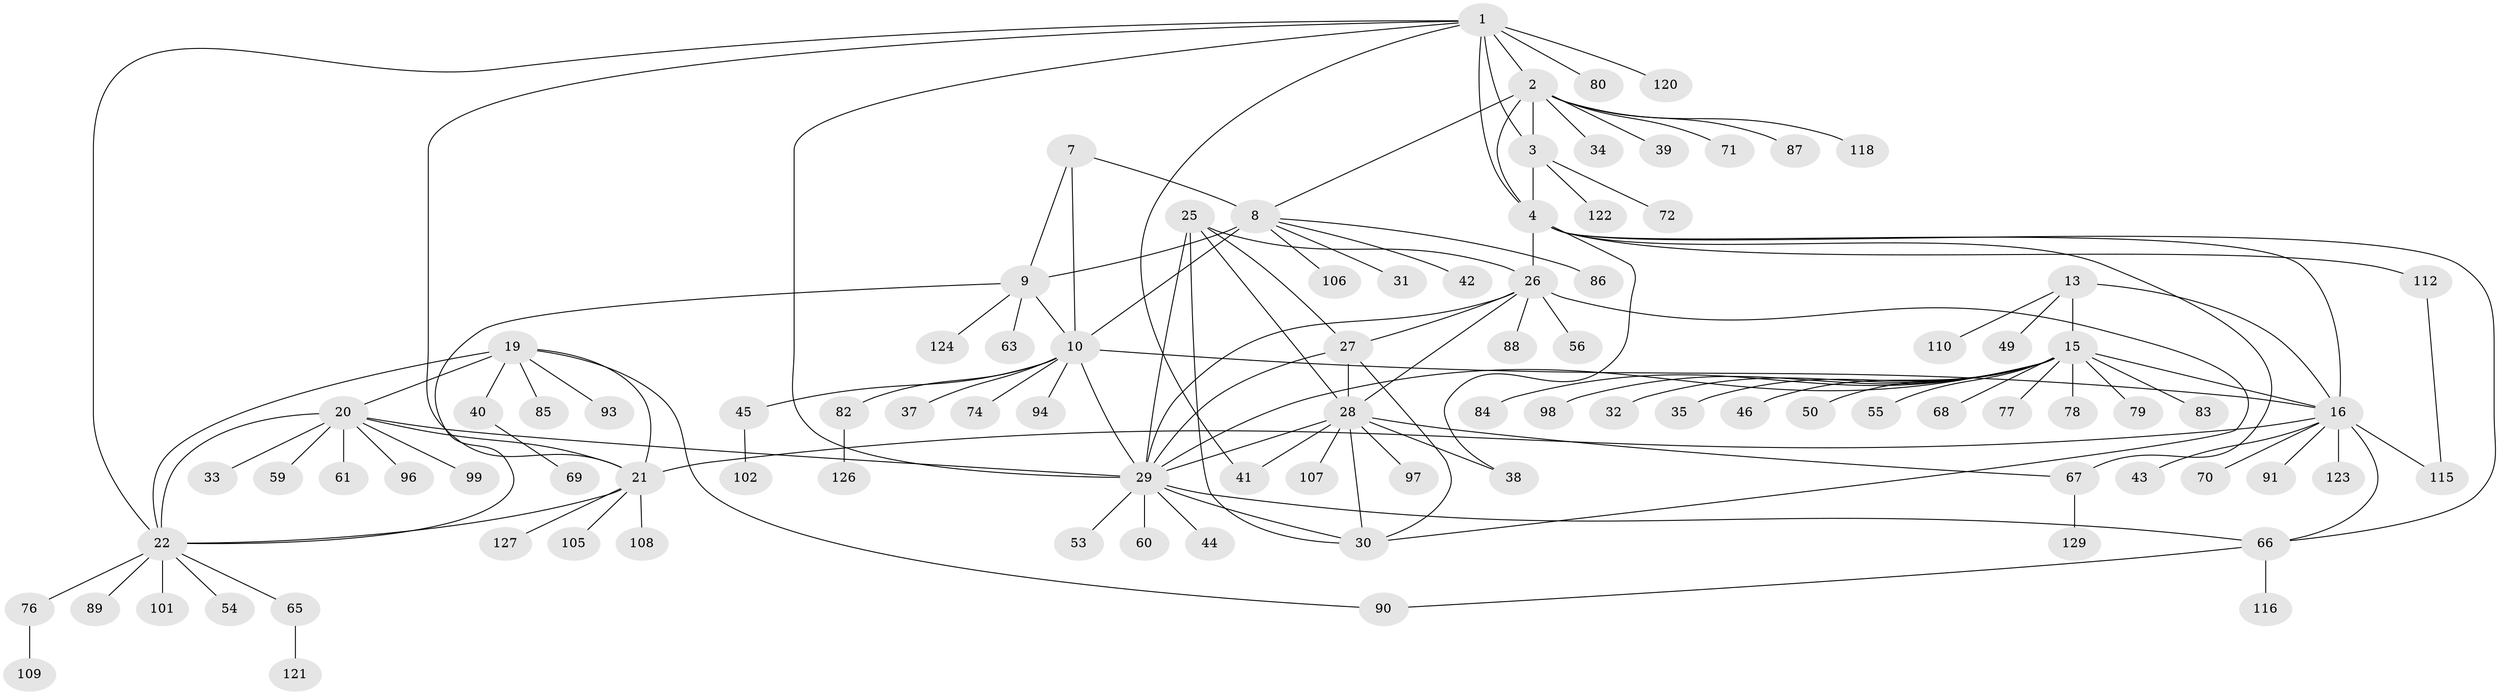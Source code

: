 // Generated by graph-tools (version 1.1) at 2025/52/02/27/25 19:52:22]
// undirected, 96 vertices, 130 edges
graph export_dot {
graph [start="1"]
  node [color=gray90,style=filled];
  1 [super="+47"];
  2 [super="+5"];
  3 [super="+6"];
  4 [super="+111"];
  7 [super="+125"];
  8 [super="+11"];
  9 [super="+64"];
  10 [super="+12"];
  13 [super="+14"];
  15 [super="+17"];
  16 [super="+18"];
  19 [super="+92"];
  20 [super="+24"];
  21 [super="+36"];
  22 [super="+23"];
  25 [super="+62"];
  26 [super="+100"];
  27 [super="+52"];
  28 [super="+51"];
  29 [super="+58"];
  30 [super="+75"];
  31 [super="+81"];
  32;
  33;
  34 [super="+48"];
  35;
  37 [super="+114"];
  38 [super="+103"];
  39;
  40;
  41;
  42;
  43;
  44 [super="+73"];
  45 [super="+95"];
  46;
  49;
  50;
  53;
  54;
  55;
  56 [super="+57"];
  59;
  60;
  61;
  63;
  65 [super="+104"];
  66;
  67 [super="+113"];
  68;
  69;
  70;
  71;
  72;
  74;
  76;
  77;
  78;
  79;
  80;
  82;
  83;
  84;
  85;
  86;
  87;
  88;
  89;
  90;
  91;
  93;
  94 [super="+119"];
  96;
  97;
  98;
  99;
  101;
  102;
  105;
  106;
  107;
  108;
  109;
  110;
  112 [super="+117"];
  115;
  116;
  118;
  120;
  121;
  122;
  123;
  124;
  126;
  127 [super="+128"];
  129;
  1 -- 2 [weight=2];
  1 -- 3 [weight=2];
  1 -- 4;
  1 -- 22;
  1 -- 41;
  1 -- 80;
  1 -- 120;
  1 -- 21;
  1 -- 29;
  2 -- 3 [weight=4];
  2 -- 4 [weight=2];
  2 -- 71;
  2 -- 34;
  2 -- 39;
  2 -- 8;
  2 -- 118;
  2 -- 87;
  3 -- 4 [weight=2];
  3 -- 72;
  3 -- 122;
  4 -- 16;
  4 -- 26;
  4 -- 112;
  4 -- 66;
  4 -- 67;
  4 -- 38;
  7 -- 8 [weight=2];
  7 -- 9;
  7 -- 10 [weight=2];
  8 -- 9 [weight=2];
  8 -- 10 [weight=4];
  8 -- 42;
  8 -- 86;
  8 -- 106;
  8 -- 31;
  9 -- 10 [weight=2];
  9 -- 63;
  9 -- 124;
  9 -- 22;
  10 -- 16;
  10 -- 29 [weight=2];
  10 -- 37;
  10 -- 45;
  10 -- 82;
  10 -- 94;
  10 -- 74;
  13 -- 15 [weight=4];
  13 -- 16 [weight=4];
  13 -- 49;
  13 -- 110;
  15 -- 16 [weight=4];
  15 -- 29;
  15 -- 32;
  15 -- 35;
  15 -- 46;
  15 -- 78;
  15 -- 98;
  15 -- 68;
  15 -- 77;
  15 -- 79;
  15 -- 50;
  15 -- 83;
  15 -- 84;
  15 -- 55;
  16 -- 21;
  16 -- 115;
  16 -- 66;
  16 -- 70;
  16 -- 91;
  16 -- 43;
  16 -- 123;
  19 -- 20 [weight=2];
  19 -- 21;
  19 -- 22 [weight=2];
  19 -- 40;
  19 -- 85;
  19 -- 90;
  19 -- 93;
  20 -- 21 [weight=2];
  20 -- 22 [weight=4];
  20 -- 29;
  20 -- 59;
  20 -- 96;
  20 -- 33;
  20 -- 99;
  20 -- 61;
  21 -- 22 [weight=2];
  21 -- 105;
  21 -- 108;
  21 -- 127;
  22 -- 54;
  22 -- 65;
  22 -- 76;
  22 -- 89;
  22 -- 101;
  25 -- 26;
  25 -- 27;
  25 -- 28;
  25 -- 29;
  25 -- 30;
  26 -- 27;
  26 -- 28;
  26 -- 29;
  26 -- 30;
  26 -- 56;
  26 -- 88;
  27 -- 28;
  27 -- 29;
  27 -- 30;
  28 -- 29;
  28 -- 30;
  28 -- 38;
  28 -- 41;
  28 -- 97;
  28 -- 107;
  28 -- 67;
  29 -- 30;
  29 -- 44;
  29 -- 53;
  29 -- 60;
  29 -- 66;
  40 -- 69;
  45 -- 102;
  65 -- 121;
  66 -- 90;
  66 -- 116;
  67 -- 129;
  76 -- 109;
  82 -- 126;
  112 -- 115;
}
